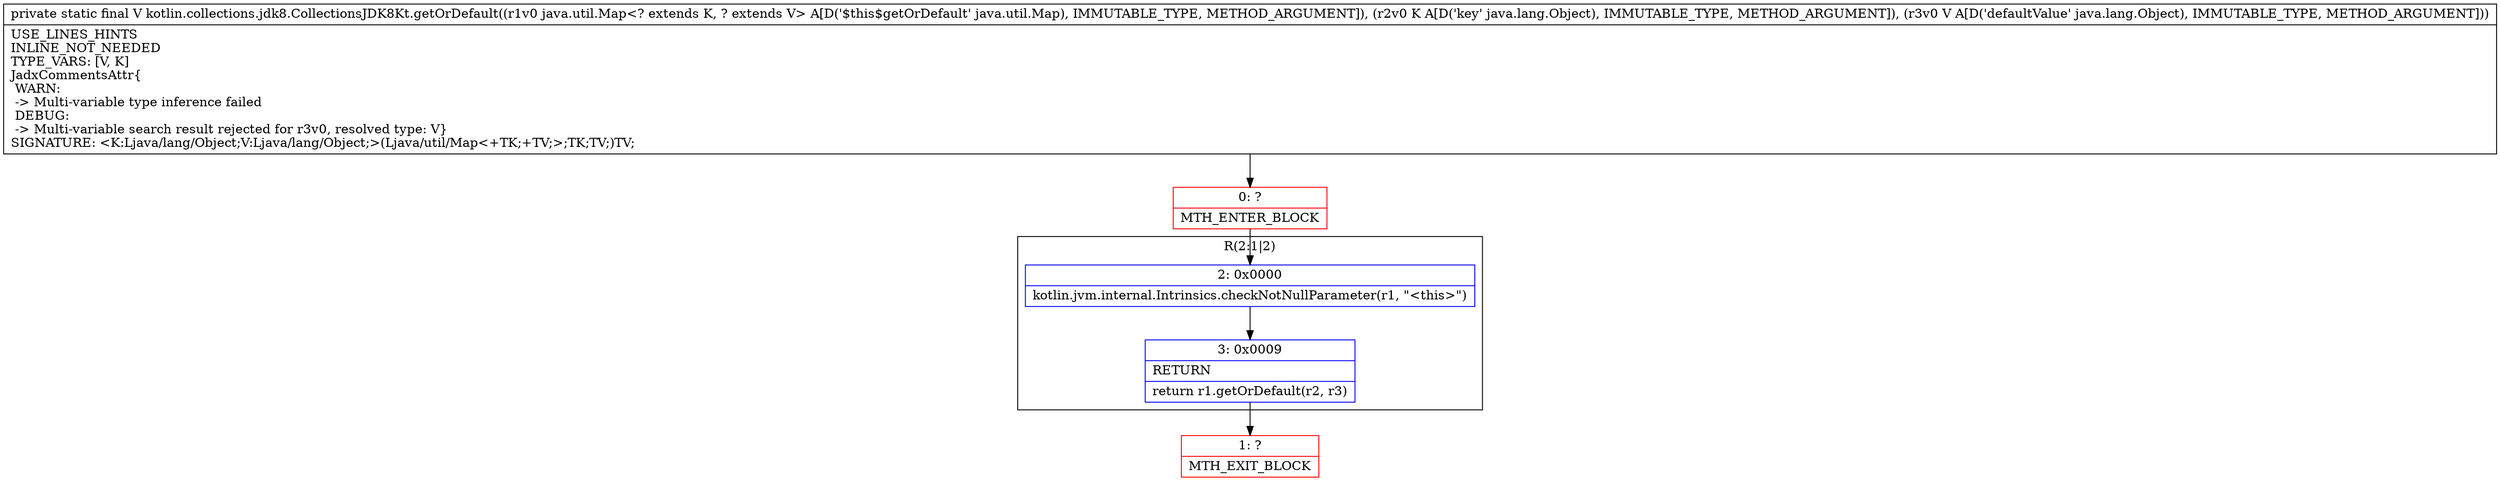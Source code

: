 digraph "CFG forkotlin.collections.jdk8.CollectionsJDK8Kt.getOrDefault(Ljava\/util\/Map;Ljava\/lang\/Object;Ljava\/lang\/Object;)Ljava\/lang\/Object;" {
subgraph cluster_Region_762952641 {
label = "R(2:1|2)";
node [shape=record,color=blue];
Node_2 [shape=record,label="{2\:\ 0x0000|kotlin.jvm.internal.Intrinsics.checkNotNullParameter(r1, \"\<this\>\")\l}"];
Node_3 [shape=record,label="{3\:\ 0x0009|RETURN\l|return r1.getOrDefault(r2, r3)\l}"];
}
Node_0 [shape=record,color=red,label="{0\:\ ?|MTH_ENTER_BLOCK\l}"];
Node_1 [shape=record,color=red,label="{1\:\ ?|MTH_EXIT_BLOCK\l}"];
MethodNode[shape=record,label="{private static final V kotlin.collections.jdk8.CollectionsJDK8Kt.getOrDefault((r1v0 java.util.Map\<? extends K, ? extends V\> A[D('$this$getOrDefault' java.util.Map), IMMUTABLE_TYPE, METHOD_ARGUMENT]), (r2v0 K A[D('key' java.lang.Object), IMMUTABLE_TYPE, METHOD_ARGUMENT]), (r3v0 V A[D('defaultValue' java.lang.Object), IMMUTABLE_TYPE, METHOD_ARGUMENT]))  | USE_LINES_HINTS\lINLINE_NOT_NEEDED\lTYPE_VARS: [V, K]\lJadxCommentsAttr\{\l WARN: \l \-\> Multi\-variable type inference failed\l DEBUG: \l \-\> Multi\-variable search result rejected for r3v0, resolved type: V\}\lSIGNATURE: \<K:Ljava\/lang\/Object;V:Ljava\/lang\/Object;\>(Ljava\/util\/Map\<+TK;+TV;\>;TK;TV;)TV;\l}"];
MethodNode -> Node_0;Node_2 -> Node_3;
Node_3 -> Node_1;
Node_0 -> Node_2;
}

